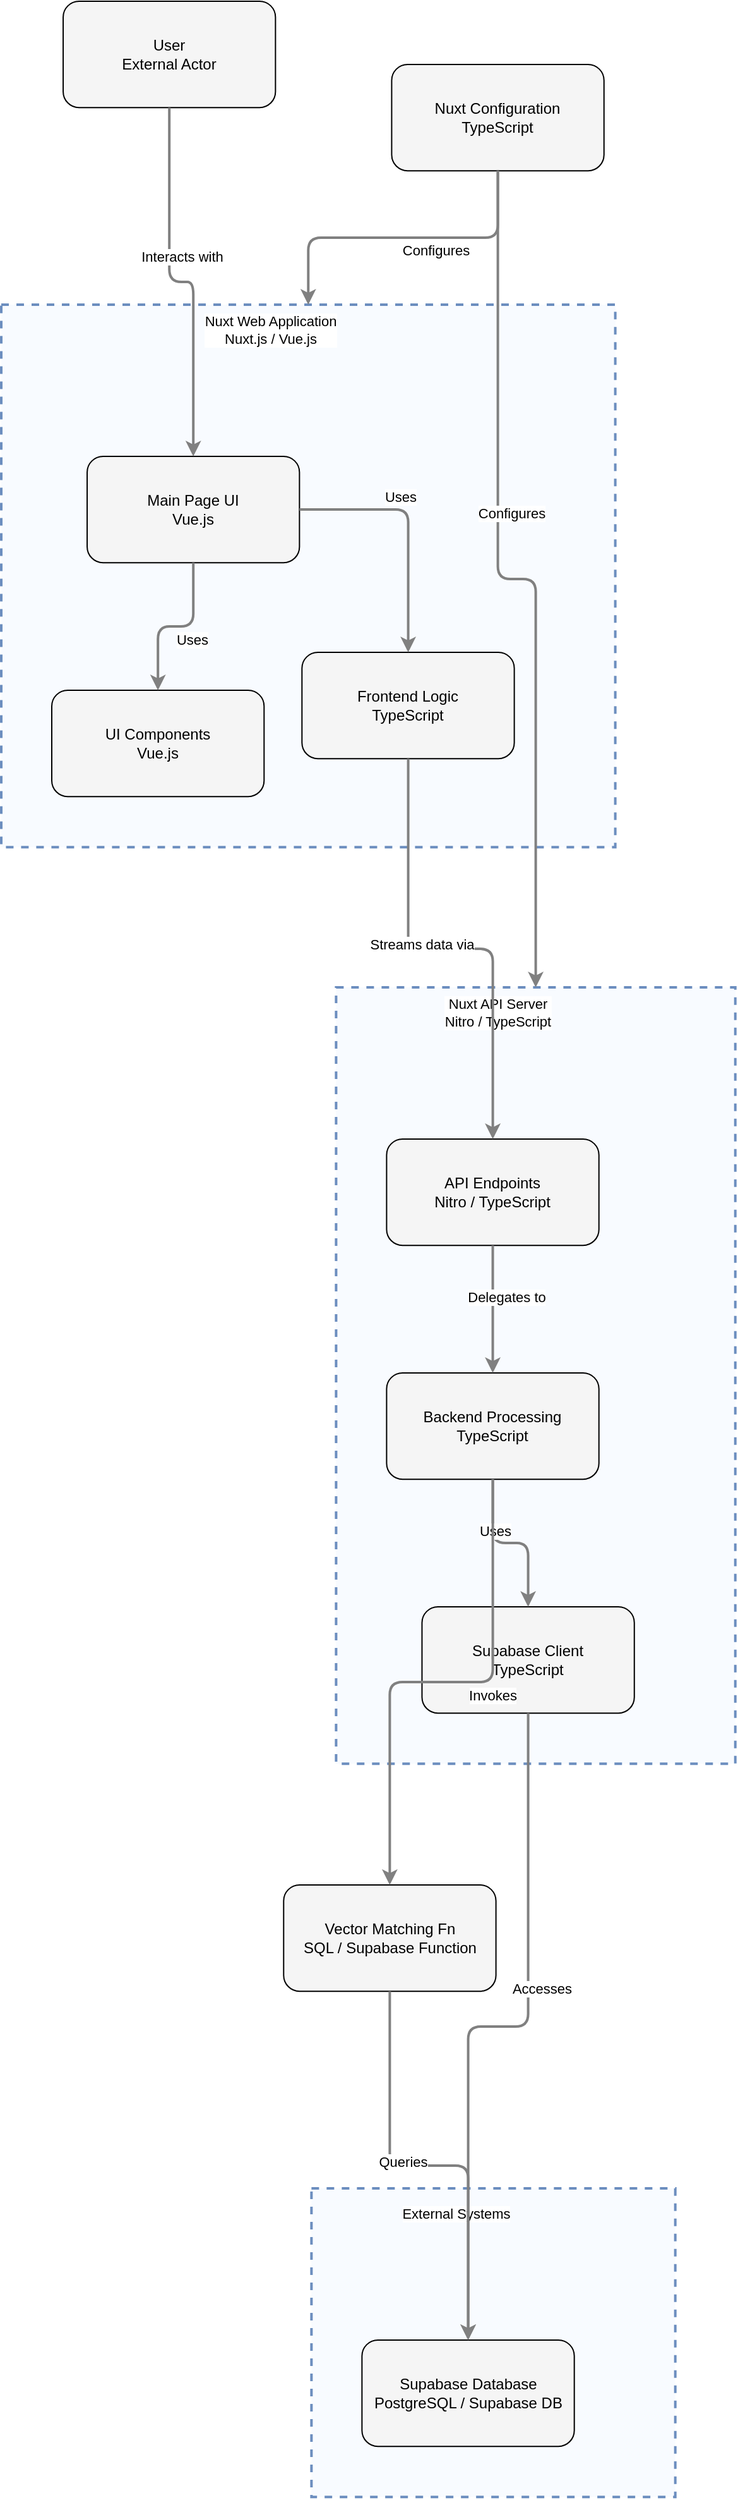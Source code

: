<?xml version="1.0" encoding="UTF-8"?>
      <mxfile version="14.6.5" type="device">
        <diagram id="codeviz-diagram" name="System Diagram">
          <mxGraphModel dx="1000" dy="1000" grid="1" gridSize="10" guides="1" tooltips="1" connect="1" arrows="1" fold="1" page="1" pageScale="1" pageWidth="1169" pageHeight="827" math="0" shadow="0">
            <root>
              <mxCell id="0"/>
              <mxCell id="1" parent="0"/>
              <mxCell id="377" value="" style="html=1;whiteSpace=wrap;container=1;fillColor=#dae8fc;strokeColor=#6c8ebf;dashed=1;fillOpacity=20;strokeWidth=2;containerType=none;recursiveResize=0;movable=1;resizable=1;autosize=0;dropTarget=0" vertex="1" parent="1">
                <mxGeometry x="267.684" y="1742" width="288.158" height="244.079" as="geometry"/>
              </mxCell>
              <mxCell id="377_label" value="External Systems" style="edgeLabel;html=1;align=center;verticalAlign=middle;resizable=0;labelBackgroundColor=white;spacing=5" vertex="1" parent="1">
                <mxGeometry x="275.684" y="1750" width="212.158" height="24" as="geometry"/>
              </mxCell>
<mxCell id="378" value="" style="html=1;whiteSpace=wrap;container=1;fillColor=#dae8fc;strokeColor=#6c8ebf;dashed=1;fillOpacity=20;strokeWidth=2;containerType=none;recursiveResize=0;movable=1;resizable=1;autosize=0;dropTarget=0" vertex="1" parent="1">
                <mxGeometry x="287.197" y="792" width="316.184" height="614.079" as="geometry"/>
              </mxCell>
              <mxCell id="378_label" value="Nuxt API Server&lt;br&gt;Nitro / TypeScript" style="edgeLabel;html=1;align=center;verticalAlign=middle;resizable=0;labelBackgroundColor=white;spacing=5" vertex="1" parent="1">
                <mxGeometry x="295.197" y="800" width="240.184" height="24" as="geometry"/>
              </mxCell>
<mxCell id="379" value="" style="html=1;whiteSpace=wrap;container=1;fillColor=#dae8fc;strokeColor=#6c8ebf;dashed=1;fillOpacity=20;strokeWidth=2;containerType=none;recursiveResize=0;movable=1;resizable=1;autosize=0;dropTarget=0" vertex="1" parent="1">
                <mxGeometry x="22" y="252" width="486.316" height="429.079" as="geometry"/>
              </mxCell>
              <mxCell id="379_label" value="Nuxt Web Application&lt;br&gt;Nuxt.js / Vue.js" style="edgeLabel;html=1;align=center;verticalAlign=middle;resizable=0;labelBackgroundColor=white;spacing=5" vertex="1" parent="1">
                <mxGeometry x="30" y="260" width="410.316" height="24" as="geometry"/>
              </mxCell>
              <mxCell id="387" value="User&lt;br&gt;External Actor" style="rounded=1;whiteSpace=wrap;html=1;fillColor=#f5f5f5" vertex="1" parent="1">
                    <mxGeometry x="71.026" y="12" width="168.158" height="84.079" as="geometry"/>
                  </mxCell>
<mxCell id="388" value="Nuxt Configuration&lt;br&gt;TypeScript" style="rounded=1;whiteSpace=wrap;html=1;fillColor=#f5f5f5" vertex="1" parent="1">
                    <mxGeometry x="331.21" y="62" width="168.158" height="84.079" as="geometry"/>
                  </mxCell>
<mxCell id="389" value="Vector Matching Fn&lt;br&gt;SQL / Supabase Function" style="rounded=1;whiteSpace=wrap;html=1;fillColor=#f5f5f5" vertex="1" parent="1">
                    <mxGeometry x="245.645" y="1502" width="168.158" height="84.079" as="geometry"/>
                  </mxCell>
<mxCell id="380" value="Main Page UI&lt;br&gt;Vue.js" style="rounded=1;whiteSpace=wrap;html=1;fillColor=#f5f5f5" vertex="1" parent="379">
                    <mxGeometry x="68.026" y="120" width="168.158" height="84.079" as="geometry"/>
                  </mxCell>
<mxCell id="381" value="UI Components&lt;br&gt;Vue.js" style="rounded=1;whiteSpace=wrap;html=1;fillColor=#f5f5f5" vertex="1" parent="379">
                    <mxGeometry x="40" y="305" width="168.158" height="84.079" as="geometry"/>
                  </mxCell>
<mxCell id="382" value="Frontend Logic&lt;br&gt;TypeScript" style="rounded=1;whiteSpace=wrap;html=1;fillColor=#f5f5f5" vertex="1" parent="379">
                    <mxGeometry x="238.158" y="275" width="168.158" height="84.079" as="geometry"/>
                  </mxCell>
<mxCell id="383" value="API Endpoints&lt;br&gt;Nitro / TypeScript" style="rounded=1;whiteSpace=wrap;html=1;fillColor=#f5f5f5" vertex="1" parent="378">
                    <mxGeometry x="40" y="120" width="168.158" height="84.079" as="geometry"/>
                  </mxCell>
<mxCell id="384" value="Backend Processing&lt;br&gt;TypeScript" style="rounded=1;whiteSpace=wrap;html=1;fillColor=#f5f5f5" vertex="1" parent="378">
                    <mxGeometry x="40" y="305" width="168.158" height="84.079" as="geometry"/>
                  </mxCell>
<mxCell id="385" value="Supabase Client&lt;br&gt;TypeScript" style="rounded=1;whiteSpace=wrap;html=1;fillColor=#f5f5f5" vertex="1" parent="378">
                    <mxGeometry x="68.026" y="490" width="168.158" height="84.079" as="geometry"/>
                  </mxCell>
<mxCell id="386" value="Supabase Database&lt;br&gt;PostgreSQL / Supabase DB" style="rounded=1;whiteSpace=wrap;html=1;fillColor=#f5f5f5" vertex="1" parent="377">
                    <mxGeometry x="40" y="120" width="168.158" height="84.079" as="geometry"/>
                  </mxCell>
              <mxCell id="edge-225" style="edgeStyle=orthogonalEdgeStyle;rounded=1;orthogonalLoop=1;jettySize=auto;html=1;strokeColor=#808080;strokeWidth=2;jumpStyle=arc;jumpSize=10;spacing=15;labelBackgroundColor=white;labelBorderColor=none" edge="1" parent="1" source="388" target="378">
                  <mxGeometry relative="1" as="geometry"/>
                </mxCell>
                <mxCell id="edge-225_label" value="Configures" style="edgeLabel;html=1;align=center;verticalAlign=middle;resizable=0;points=[];" vertex="1" connectable="0" parent="edge-225">
                  <mxGeometry x="-0.2" y="10" relative="1" as="geometry">
                    <mxPoint as="offset"/>
                  </mxGeometry>
                </mxCell>
<mxCell id="edge-224" style="edgeStyle=orthogonalEdgeStyle;rounded=1;orthogonalLoop=1;jettySize=auto;html=1;strokeColor=#808080;strokeWidth=2;jumpStyle=arc;jumpSize=10;spacing=15;labelBackgroundColor=white;labelBorderColor=none" edge="1" parent="1" source="388" target="379">
                  <mxGeometry relative="1" as="geometry"/>
                </mxCell>
                <mxCell id="edge-224_label" value="Configures" style="edgeLabel;html=1;align=center;verticalAlign=middle;resizable=0;points=[];" vertex="1" connectable="0" parent="edge-224">
                  <mxGeometry x="-0.2" y="10" relative="1" as="geometry">
                    <mxPoint as="offset"/>
                  </mxGeometry>
                </mxCell>
<mxCell id="edge-215" style="edgeStyle=orthogonalEdgeStyle;rounded=1;orthogonalLoop=1;jettySize=auto;html=1;strokeColor=#808080;strokeWidth=2;jumpStyle=arc;jumpSize=10;spacing=15;labelBackgroundColor=white;labelBorderColor=none" edge="1" parent="1" source="387" target="380">
                  <mxGeometry relative="1" as="geometry"/>
                </mxCell>
                <mxCell id="edge-215_label" value="Interacts with" style="edgeLabel;html=1;align=center;verticalAlign=middle;resizable=0;points=[];" vertex="1" connectable="0" parent="edge-215">
                  <mxGeometry x="-0.2" y="10" relative="1" as="geometry">
                    <mxPoint as="offset"/>
                  </mxGeometry>
                </mxCell>
<mxCell id="edge-216" style="edgeStyle=orthogonalEdgeStyle;rounded=1;orthogonalLoop=1;jettySize=auto;html=1;strokeColor=#808080;strokeWidth=2;jumpStyle=arc;jumpSize=10;spacing=15;labelBackgroundColor=white;labelBorderColor=none" edge="1" parent="1" source="380" target="381">
                  <mxGeometry relative="1" as="geometry"/>
                </mxCell>
                <mxCell id="edge-216_label" value="Uses" style="edgeLabel;html=1;align=center;verticalAlign=middle;resizable=0;points=[];" vertex="1" connectable="0" parent="edge-216">
                  <mxGeometry x="-0.2" y="10" relative="1" as="geometry">
                    <mxPoint as="offset"/>
                  </mxGeometry>
                </mxCell>
<mxCell id="edge-217" style="edgeStyle=orthogonalEdgeStyle;rounded=1;orthogonalLoop=1;jettySize=auto;html=1;strokeColor=#808080;strokeWidth=2;jumpStyle=arc;jumpSize=10;spacing=15;labelBackgroundColor=white;labelBorderColor=none" edge="1" parent="1" source="380" target="382">
                  <mxGeometry relative="1" as="geometry"/>
                </mxCell>
                <mxCell id="edge-217_label" value="Uses" style="edgeLabel;html=1;align=center;verticalAlign=middle;resizable=0;points=[];" vertex="1" connectable="0" parent="edge-217">
                  <mxGeometry x="-0.2" y="10" relative="1" as="geometry">
                    <mxPoint as="offset"/>
                  </mxGeometry>
                </mxCell>
<mxCell id="edge-218" style="edgeStyle=orthogonalEdgeStyle;rounded=1;orthogonalLoop=1;jettySize=auto;html=1;strokeColor=#808080;strokeWidth=2;jumpStyle=arc;jumpSize=10;spacing=15;labelBackgroundColor=white;labelBorderColor=none" edge="1" parent="1" source="382" target="383">
                  <mxGeometry relative="1" as="geometry"/>
                </mxCell>
                <mxCell id="edge-218_label" value="Streams data via" style="edgeLabel;html=1;align=center;verticalAlign=middle;resizable=0;points=[];" vertex="1" connectable="0" parent="edge-218">
                  <mxGeometry x="-0.2" y="10" relative="1" as="geometry">
                    <mxPoint as="offset"/>
                  </mxGeometry>
                </mxCell>
<mxCell id="edge-219" style="edgeStyle=orthogonalEdgeStyle;rounded=1;orthogonalLoop=1;jettySize=auto;html=1;strokeColor=#808080;strokeWidth=2;jumpStyle=arc;jumpSize=10;spacing=15;labelBackgroundColor=white;labelBorderColor=none" edge="1" parent="1" source="383" target="384">
                  <mxGeometry relative="1" as="geometry"/>
                </mxCell>
                <mxCell id="edge-219_label" value="Delegates to" style="edgeLabel;html=1;align=center;verticalAlign=middle;resizable=0;points=[];" vertex="1" connectable="0" parent="edge-219">
                  <mxGeometry x="-0.2" y="10" relative="1" as="geometry">
                    <mxPoint as="offset"/>
                  </mxGeometry>
                </mxCell>
<mxCell id="edge-220" style="edgeStyle=orthogonalEdgeStyle;rounded=1;orthogonalLoop=1;jettySize=auto;html=1;strokeColor=#808080;strokeWidth=2;jumpStyle=arc;jumpSize=10;spacing=15;labelBackgroundColor=white;labelBorderColor=none" edge="1" parent="1" source="384" target="385">
                  <mxGeometry relative="1" as="geometry"/>
                </mxCell>
                <mxCell id="edge-220_label" value="Uses" style="edgeLabel;html=1;align=center;verticalAlign=middle;resizable=0;points=[];" vertex="1" connectable="0" parent="edge-220">
                  <mxGeometry x="-0.2" y="10" relative="1" as="geometry">
                    <mxPoint as="offset"/>
                  </mxGeometry>
                </mxCell>
<mxCell id="edge-222" style="edgeStyle=orthogonalEdgeStyle;rounded=1;orthogonalLoop=1;jettySize=auto;html=1;strokeColor=#808080;strokeWidth=2;jumpStyle=arc;jumpSize=10;spacing=15;labelBackgroundColor=white;labelBorderColor=none" edge="1" parent="1" source="384" target="389">
                  <mxGeometry relative="1" as="geometry"/>
                </mxCell>
                <mxCell id="edge-222_label" value="Invokes" style="edgeLabel;html=1;align=center;verticalAlign=middle;resizable=0;points=[];" vertex="1" connectable="0" parent="edge-222">
                  <mxGeometry x="-0.2" y="10" relative="1" as="geometry">
                    <mxPoint as="offset"/>
                  </mxGeometry>
                </mxCell>
<mxCell id="edge-221" style="edgeStyle=orthogonalEdgeStyle;rounded=1;orthogonalLoop=1;jettySize=auto;html=1;strokeColor=#808080;strokeWidth=2;jumpStyle=arc;jumpSize=10;spacing=15;labelBackgroundColor=white;labelBorderColor=none" edge="1" parent="1" source="385" target="386">
                  <mxGeometry relative="1" as="geometry"/>
                </mxCell>
                <mxCell id="edge-221_label" value="Accesses" style="edgeLabel;html=1;align=center;verticalAlign=middle;resizable=0;points=[];" vertex="1" connectable="0" parent="edge-221">
                  <mxGeometry x="-0.2" y="10" relative="1" as="geometry">
                    <mxPoint as="offset"/>
                  </mxGeometry>
                </mxCell>
<mxCell id="edge-223" style="edgeStyle=orthogonalEdgeStyle;rounded=1;orthogonalLoop=1;jettySize=auto;html=1;strokeColor=#808080;strokeWidth=2;jumpStyle=arc;jumpSize=10;spacing=15;labelBackgroundColor=white;labelBorderColor=none" edge="1" parent="1" source="389" target="386">
                  <mxGeometry relative="1" as="geometry"/>
                </mxCell>
                <mxCell id="edge-223_label" value="Queries" style="edgeLabel;html=1;align=center;verticalAlign=middle;resizable=0;points=[];" vertex="1" connectable="0" parent="edge-223">
                  <mxGeometry x="-0.2" y="10" relative="1" as="geometry">
                    <mxPoint as="offset"/>
                  </mxGeometry>
                </mxCell>
            </root>
          </mxGraphModel>
        </diagram>
      </mxfile>